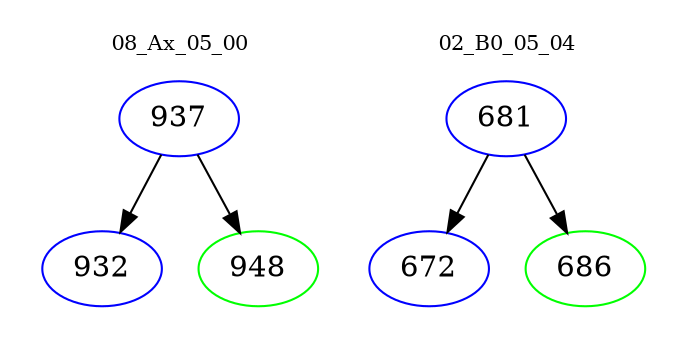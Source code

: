 digraph{
subgraph cluster_0 {
color = white
label = "08_Ax_05_00";
fontsize=10;
T0_937 [label="937", color="blue"]
T0_937 -> T0_932 [color="black"]
T0_932 [label="932", color="blue"]
T0_937 -> T0_948 [color="black"]
T0_948 [label="948", color="green"]
}
subgraph cluster_1 {
color = white
label = "02_B0_05_04";
fontsize=10;
T1_681 [label="681", color="blue"]
T1_681 -> T1_672 [color="black"]
T1_672 [label="672", color="blue"]
T1_681 -> T1_686 [color="black"]
T1_686 [label="686", color="green"]
}
}

